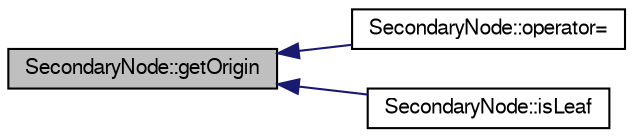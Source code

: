 digraph "SecondaryNode::getOrigin"
{
  edge [fontname="FreeSans",fontsize="10",labelfontname="FreeSans",labelfontsize="10"];
  node [fontname="FreeSans",fontsize="10",shape=record];
  rankdir="LR";
  Node1 [label="SecondaryNode::getOrigin",height=0.2,width=0.4,color="black", fillcolor="grey75", style="filled", fontcolor="black"];
  Node1 -> Node2 [dir="back",color="midnightblue",fontsize="10",style="solid",fontname="FreeSans"];
  Node2 [label="SecondaryNode::operator=",height=0.2,width=0.4,color="black", fillcolor="white", style="filled",URL="$class_secondary_node.html#a37ab0aeb0d407911a2839ba1dfc52fd0"];
  Node1 -> Node3 [dir="back",color="midnightblue",fontsize="10",style="solid",fontname="FreeSans"];
  Node3 [label="SecondaryNode::isLeaf",height=0.2,width=0.4,color="black", fillcolor="white", style="filled",URL="$class_secondary_node.html#a14a1ea2f5d88d51db76f53f9f2c58831",tooltip="isLeaf Checks to see if the leaf at the _position is within m_leafChildren of the SecondaryNode ..."];
}
